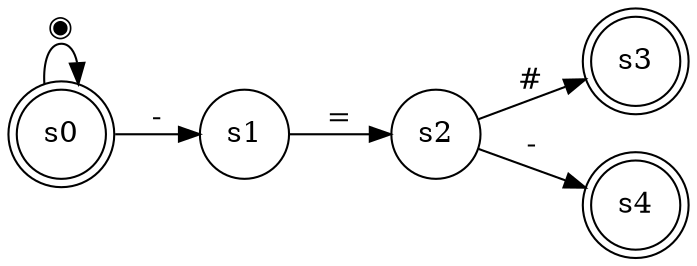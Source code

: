 digraph finite_state_machine {
	rankdir=LR;
	size="18,5"
	node [shape = doublecircle]; s0 s3 s4;
	node [shape = circle];
	s0 -> s1 [ label = "-" ];
	s0 -> s0 [ label = "◉" ];
	s1 -> s2 [ label = "=" ];
	s2 -> s3 [ label = "#" ];
	s2 -> s4 [ label = "-" ];
}
